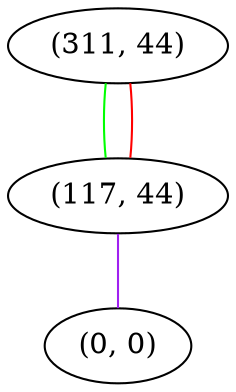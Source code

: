 graph "" {
"(311, 44)";
"(117, 44)";
"(0, 0)";
"(311, 44)" -- "(117, 44)"  [color=green, key=0, weight=2];
"(311, 44)" -- "(117, 44)"  [color=red, key=1, weight=1];
"(117, 44)" -- "(0, 0)"  [color=purple, key=0, weight=4];
}
